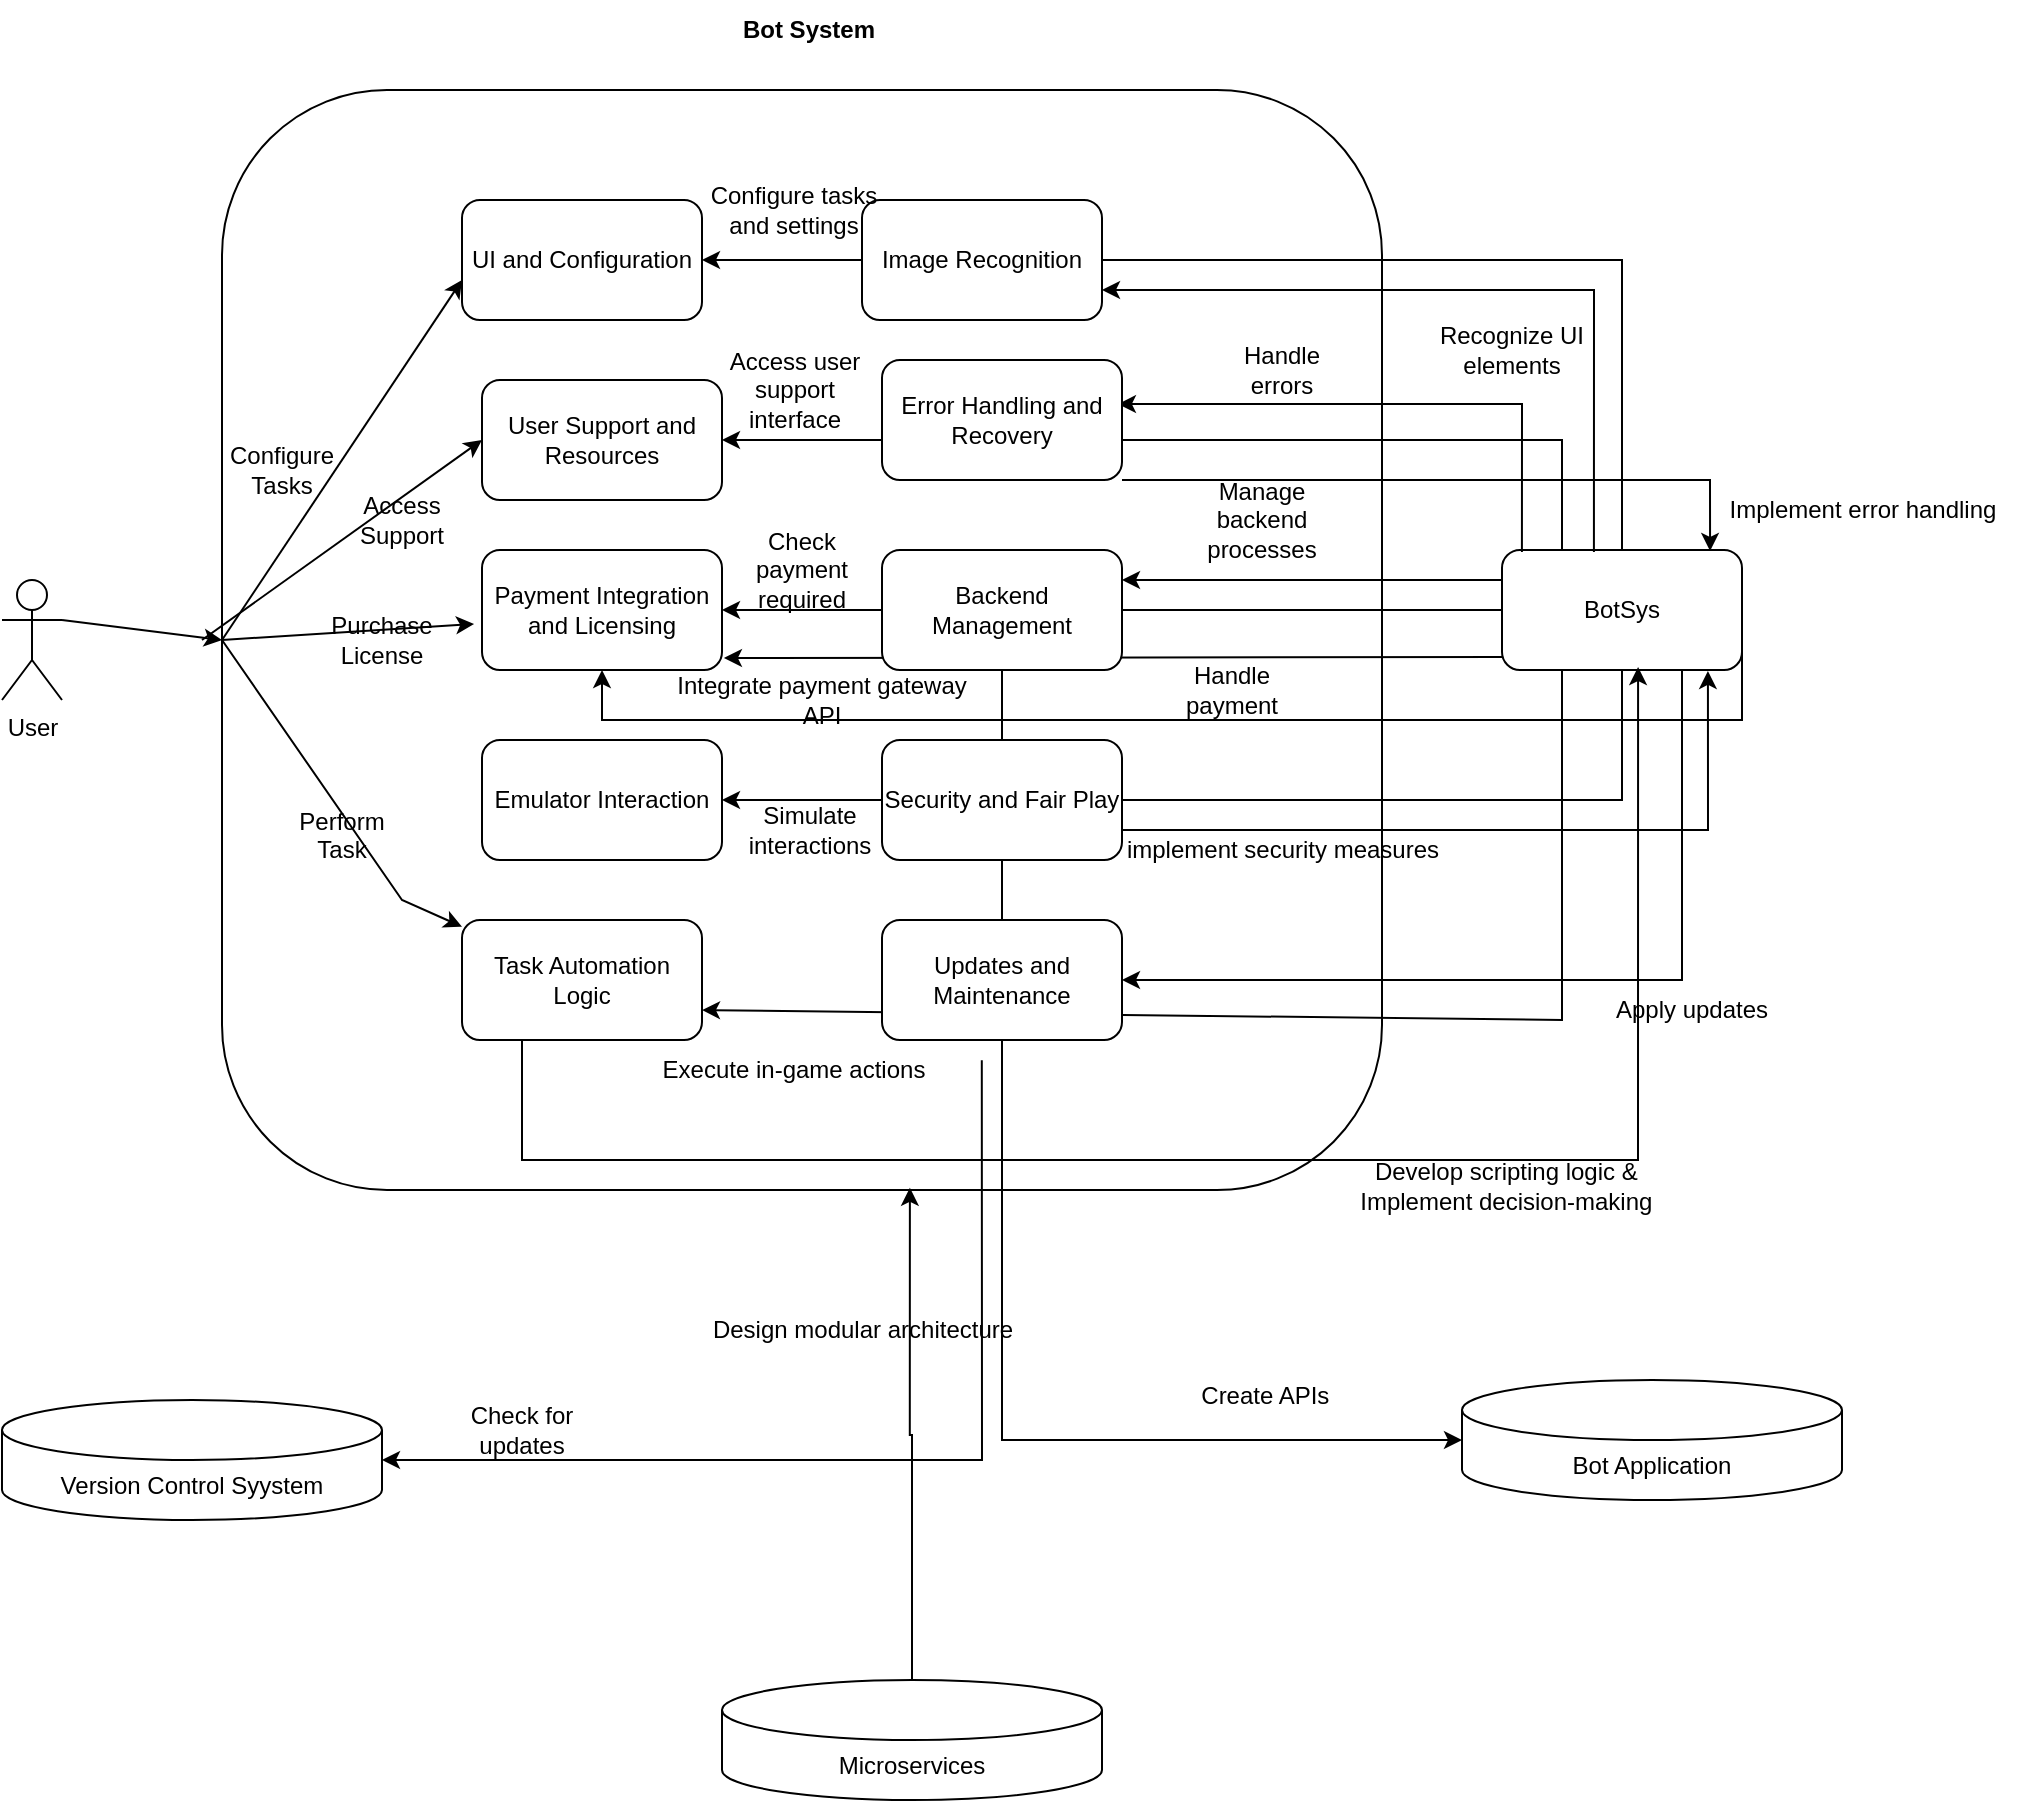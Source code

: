 <mxfile version="21.6.6" type="github">
  <diagram name="Page-1" id="Dqp-5Hm9qnmz3WRRqfo1">
    <mxGraphModel dx="1990" dy="1087" grid="1" gridSize="10" guides="1" tooltips="1" connect="1" arrows="1" fold="1" page="1" pageScale="1" pageWidth="850" pageHeight="1100" math="0" shadow="0">
      <root>
        <mxCell id="0" />
        <mxCell id="1" parent="0" />
        <mxCell id="OUmWpfD44DdJ5hgjWDVa-1" value="" style="rounded=1;whiteSpace=wrap;html=1;" vertex="1" parent="1">
          <mxGeometry x="170" y="45" width="580" height="550" as="geometry" />
        </mxCell>
        <mxCell id="OUmWpfD44DdJ5hgjWDVa-2" value="Payment Integration and Licensing" style="rounded=1;whiteSpace=wrap;html=1;" vertex="1" parent="1">
          <mxGeometry x="300" y="275" width="120" height="60" as="geometry" />
        </mxCell>
        <mxCell id="OUmWpfD44DdJ5hgjWDVa-4" value="Emulator Interaction" style="rounded=1;whiteSpace=wrap;html=1;" vertex="1" parent="1">
          <mxGeometry x="300" y="370" width="120" height="60" as="geometry" />
        </mxCell>
        <mxCell id="OUmWpfD44DdJ5hgjWDVa-6" value="UI and Configuration" style="rounded=1;whiteSpace=wrap;html=1;" vertex="1" parent="1">
          <mxGeometry x="290" y="100" width="120" height="60" as="geometry" />
        </mxCell>
        <mxCell id="OUmWpfD44DdJ5hgjWDVa-7" value="User Support and Resources" style="rounded=1;whiteSpace=wrap;html=1;" vertex="1" parent="1">
          <mxGeometry x="300" y="190" width="120" height="60" as="geometry" />
        </mxCell>
        <mxCell id="OUmWpfD44DdJ5hgjWDVa-14" value="&lt;b&gt;Bot System&lt;/b&gt;" style="text;html=1;strokeColor=none;fillColor=none;align=center;verticalAlign=middle;whiteSpace=wrap;rounded=0;" vertex="1" parent="1">
          <mxGeometry x="411.25" width="105" height="30" as="geometry" />
        </mxCell>
        <mxCell id="OUmWpfD44DdJ5hgjWDVa-15" value="User&lt;br&gt;" style="shape=umlActor;verticalLabelPosition=bottom;verticalAlign=top;html=1;" vertex="1" parent="1">
          <mxGeometry x="60" y="290" width="30" height="60" as="geometry" />
        </mxCell>
        <mxCell id="OUmWpfD44DdJ5hgjWDVa-20" value="Version Control Syystem" style="shape=cylinder3;whiteSpace=wrap;html=1;boundedLbl=1;backgroundOutline=1;size=15;" vertex="1" parent="1">
          <mxGeometry x="60" y="700" width="190" height="60" as="geometry" />
        </mxCell>
        <mxCell id="OUmWpfD44DdJ5hgjWDVa-94" style="edgeStyle=orthogonalEdgeStyle;rounded=0;orthogonalLoop=1;jettySize=auto;html=1;entryX=0.593;entryY=0.998;entryDx=0;entryDy=0;entryPerimeter=0;" edge="1" parent="1" source="OUmWpfD44DdJ5hgjWDVa-21" target="OUmWpfD44DdJ5hgjWDVa-1">
          <mxGeometry relative="1" as="geometry" />
        </mxCell>
        <mxCell id="OUmWpfD44DdJ5hgjWDVa-21" value="Microservices" style="shape=cylinder3;whiteSpace=wrap;html=1;boundedLbl=1;backgroundOutline=1;size=15;" vertex="1" parent="1">
          <mxGeometry x="420" y="840" width="190" height="60" as="geometry" />
        </mxCell>
        <mxCell id="OUmWpfD44DdJ5hgjWDVa-24" value="" style="endArrow=classic;html=1;rounded=0;exitX=0;exitY=0.5;exitDx=0;exitDy=0;" edge="1" parent="1" source="OUmWpfD44DdJ5hgjWDVa-1" target="OUmWpfD44DdJ5hgjWDVa-28">
          <mxGeometry width="50" height="50" relative="1" as="geometry">
            <mxPoint x="160" y="280" as="sourcePoint" />
            <mxPoint x="210" y="230" as="targetPoint" />
            <Array as="points">
              <mxPoint x="260" y="450" />
            </Array>
          </mxGeometry>
        </mxCell>
        <mxCell id="OUmWpfD44DdJ5hgjWDVa-25" value="" style="endArrow=classic;html=1;rounded=0;entryX=0;entryY=1;entryDx=0;entryDy=0;exitX=0;exitY=0.5;exitDx=0;exitDy=0;" edge="1" parent="1" source="OUmWpfD44DdJ5hgjWDVa-1">
          <mxGeometry width="50" height="50" relative="1" as="geometry">
            <mxPoint x="160" y="300" as="sourcePoint" />
            <mxPoint x="290" y="140" as="targetPoint" />
          </mxGeometry>
        </mxCell>
        <mxCell id="OUmWpfD44DdJ5hgjWDVa-26" value="" style="endArrow=classic;html=1;rounded=0;exitX=0;exitY=0.5;exitDx=0;exitDy=0;entryX=-0.033;entryY=0.617;entryDx=0;entryDy=0;entryPerimeter=0;" edge="1" parent="1" source="OUmWpfD44DdJ5hgjWDVa-1" target="OUmWpfD44DdJ5hgjWDVa-2">
          <mxGeometry width="50" height="50" relative="1" as="geometry">
            <mxPoint x="180" y="300" as="sourcePoint" />
            <mxPoint x="230" y="250" as="targetPoint" />
          </mxGeometry>
        </mxCell>
        <mxCell id="OUmWpfD44DdJ5hgjWDVa-27" value="" style="endArrow=classic;html=1;rounded=0;exitX=1;exitY=0.333;exitDx=0;exitDy=0;exitPerimeter=0;entryX=0;entryY=0.5;entryDx=0;entryDy=0;" edge="1" parent="1" source="OUmWpfD44DdJ5hgjWDVa-15" target="OUmWpfD44DdJ5hgjWDVa-1">
          <mxGeometry width="50" height="50" relative="1" as="geometry">
            <mxPoint x="190" y="310" as="sourcePoint" />
            <mxPoint x="240" y="260" as="targetPoint" />
          </mxGeometry>
        </mxCell>
        <mxCell id="OUmWpfD44DdJ5hgjWDVa-28" value="Task Automation Logic" style="rounded=1;whiteSpace=wrap;html=1;" vertex="1" parent="1">
          <mxGeometry x="290" y="460" width="120" height="60" as="geometry" />
        </mxCell>
        <mxCell id="OUmWpfD44DdJ5hgjWDVa-31" value="Configure Tasks" style="text;html=1;strokeColor=none;fillColor=none;align=center;verticalAlign=middle;whiteSpace=wrap;rounded=0;" vertex="1" parent="1">
          <mxGeometry x="170" y="220" width="60" height="30" as="geometry" />
        </mxCell>
        <mxCell id="OUmWpfD44DdJ5hgjWDVa-35" value="&lt;div&gt;Perform Task&lt;/div&gt;&lt;div&gt;&lt;br&gt;&lt;/div&gt;" style="text;html=1;strokeColor=none;fillColor=none;align=center;verticalAlign=middle;whiteSpace=wrap;rounded=0;" vertex="1" parent="1">
          <mxGeometry x="200" y="410" width="60" height="30" as="geometry" />
        </mxCell>
        <mxCell id="OUmWpfD44DdJ5hgjWDVa-36" value="" style="endArrow=classic;html=1;rounded=0;entryX=0;entryY=0.5;entryDx=0;entryDy=0;" edge="1" parent="1" target="OUmWpfD44DdJ5hgjWDVa-7">
          <mxGeometry width="50" height="50" relative="1" as="geometry">
            <mxPoint x="160" y="320" as="sourcePoint" />
            <mxPoint x="300" y="235" as="targetPoint" />
          </mxGeometry>
        </mxCell>
        <mxCell id="OUmWpfD44DdJ5hgjWDVa-33" value="Access Support" style="text;html=1;strokeColor=none;fillColor=none;align=center;verticalAlign=middle;whiteSpace=wrap;rounded=0;" vertex="1" parent="1">
          <mxGeometry x="230" y="245" width="60" height="30" as="geometry" />
        </mxCell>
        <mxCell id="OUmWpfD44DdJ5hgjWDVa-37" value="BotSys" style="rounded=1;whiteSpace=wrap;html=1;" vertex="1" parent="1">
          <mxGeometry x="810" y="275" width="120" height="60" as="geometry" />
        </mxCell>
        <mxCell id="OUmWpfD44DdJ5hgjWDVa-38" value="" style="endArrow=classic;html=1;rounded=0;entryX=1;entryY=0.5;entryDx=0;entryDy=0;entryPerimeter=0;exitX=0.655;exitY=0.882;exitDx=0;exitDy=0;exitPerimeter=0;" edge="1" parent="1" source="OUmWpfD44DdJ5hgjWDVa-1" target="OUmWpfD44DdJ5hgjWDVa-20">
          <mxGeometry width="50" height="50" relative="1" as="geometry">
            <mxPoint x="530" y="530" as="sourcePoint" />
            <mxPoint x="450" y="710" as="targetPoint" />
            <Array as="points">
              <mxPoint x="550" y="730" />
            </Array>
          </mxGeometry>
        </mxCell>
        <mxCell id="OUmWpfD44DdJ5hgjWDVa-39" value="Check for updates" style="text;html=1;strokeColor=none;fillColor=none;align=center;verticalAlign=middle;whiteSpace=wrap;rounded=0;" vertex="1" parent="1">
          <mxGeometry x="290" y="700" width="60" height="30" as="geometry" />
        </mxCell>
        <mxCell id="OUmWpfD44DdJ5hgjWDVa-45" value="" style="endArrow=classic;html=1;rounded=0;exitX=0.5;exitY=0;exitDx=0;exitDy=0;entryX=1;entryY=0.5;entryDx=0;entryDy=0;" edge="1" parent="1" source="OUmWpfD44DdJ5hgjWDVa-37" target="OUmWpfD44DdJ5hgjWDVa-6">
          <mxGeometry width="50" height="50" relative="1" as="geometry">
            <mxPoint x="810" y="270" as="sourcePoint" />
            <mxPoint x="430" y="130" as="targetPoint" />
            <Array as="points">
              <mxPoint x="870" y="130" />
            </Array>
          </mxGeometry>
        </mxCell>
        <mxCell id="OUmWpfD44DdJ5hgjWDVa-46" value="" style="endArrow=classic;html=1;rounded=0;exitX=0.25;exitY=0;exitDx=0;exitDy=0;entryX=1;entryY=0.5;entryDx=0;entryDy=0;" edge="1" parent="1" source="OUmWpfD44DdJ5hgjWDVa-37" target="OUmWpfD44DdJ5hgjWDVa-7">
          <mxGeometry width="50" height="50" relative="1" as="geometry">
            <mxPoint x="880" y="560" as="sourcePoint" />
            <mxPoint x="930" y="510" as="targetPoint" />
            <Array as="points">
              <mxPoint x="840" y="220" />
            </Array>
          </mxGeometry>
        </mxCell>
        <mxCell id="OUmWpfD44DdJ5hgjWDVa-47" value="" style="endArrow=classic;html=1;rounded=0;exitX=0.383;exitY=0.017;exitDx=0;exitDy=0;exitPerimeter=0;entryX=1;entryY=0.75;entryDx=0;entryDy=0;" edge="1" parent="1" source="OUmWpfD44DdJ5hgjWDVa-37" target="OUmWpfD44DdJ5hgjWDVa-5">
          <mxGeometry width="50" height="50" relative="1" as="geometry">
            <mxPoint x="890" y="570" as="sourcePoint" />
            <mxPoint x="940" y="520" as="targetPoint" />
            <Array as="points">
              <mxPoint x="856" y="145" />
            </Array>
          </mxGeometry>
        </mxCell>
        <mxCell id="OUmWpfD44DdJ5hgjWDVa-48" value="" style="endArrow=classic;html=1;rounded=0;exitX=0;exitY=0.5;exitDx=0;exitDy=0;entryX=1;entryY=0.5;entryDx=0;entryDy=0;" edge="1" parent="1" source="OUmWpfD44DdJ5hgjWDVa-37" target="OUmWpfD44DdJ5hgjWDVa-2">
          <mxGeometry width="50" height="50" relative="1" as="geometry">
            <mxPoint x="900" y="580" as="sourcePoint" />
            <mxPoint x="950" y="530" as="targetPoint" />
          </mxGeometry>
        </mxCell>
        <mxCell id="OUmWpfD44DdJ5hgjWDVa-49" value="" style="endArrow=classic;html=1;rounded=0;exitX=0;exitY=0.892;exitDx=0;exitDy=0;exitPerimeter=0;entryX=1.008;entryY=0.9;entryDx=0;entryDy=0;entryPerimeter=0;" edge="1" parent="1" source="OUmWpfD44DdJ5hgjWDVa-37" target="OUmWpfD44DdJ5hgjWDVa-2">
          <mxGeometry width="50" height="50" relative="1" as="geometry">
            <mxPoint x="810" y="317.5" as="sourcePoint" />
            <mxPoint x="430" y="330" as="targetPoint" />
          </mxGeometry>
        </mxCell>
        <mxCell id="OUmWpfD44DdJ5hgjWDVa-50" value="" style="endArrow=classic;html=1;rounded=0;exitX=1;exitY=0.5;exitDx=0;exitDy=0;entryX=0.5;entryY=1;entryDx=0;entryDy=0;" edge="1" parent="1" source="OUmWpfD44DdJ5hgjWDVa-37" target="OUmWpfD44DdJ5hgjWDVa-2">
          <mxGeometry width="50" height="50" relative="1" as="geometry">
            <mxPoint x="920" y="600" as="sourcePoint" />
            <mxPoint x="970" y="550" as="targetPoint" />
            <Array as="points">
              <mxPoint x="930" y="360" />
              <mxPoint x="540" y="360" />
              <mxPoint x="360" y="360" />
            </Array>
          </mxGeometry>
        </mxCell>
        <mxCell id="OUmWpfD44DdJ5hgjWDVa-51" value="" style="endArrow=classic;html=1;rounded=0;exitX=0.5;exitY=1;exitDx=0;exitDy=0;entryX=1;entryY=0.5;entryDx=0;entryDy=0;" edge="1" parent="1" source="OUmWpfD44DdJ5hgjWDVa-37" target="OUmWpfD44DdJ5hgjWDVa-4">
          <mxGeometry width="50" height="50" relative="1" as="geometry">
            <mxPoint x="930" y="610" as="sourcePoint" />
            <mxPoint x="990" y="520" as="targetPoint" />
            <Array as="points">
              <mxPoint x="870" y="400" />
            </Array>
          </mxGeometry>
        </mxCell>
        <mxCell id="OUmWpfD44DdJ5hgjWDVa-52" value="" style="endArrow=classic;html=1;rounded=0;exitX=0.25;exitY=1;exitDx=0;exitDy=0;entryX=1;entryY=0.75;entryDx=0;entryDy=0;" edge="1" parent="1" source="OUmWpfD44DdJ5hgjWDVa-37" target="OUmWpfD44DdJ5hgjWDVa-28">
          <mxGeometry width="50" height="50" relative="1" as="geometry">
            <mxPoint x="940" y="620" as="sourcePoint" />
            <mxPoint x="990" y="570" as="targetPoint" />
            <Array as="points">
              <mxPoint x="840" y="510" />
            </Array>
          </mxGeometry>
        </mxCell>
        <mxCell id="OUmWpfD44DdJ5hgjWDVa-53" value="" style="endArrow=classic;html=1;rounded=0;exitX=0.083;exitY=0.017;exitDx=0;exitDy=0;exitPerimeter=0;entryX=0.983;entryY=0.367;entryDx=0;entryDy=0;entryPerimeter=0;" edge="1" parent="1" source="OUmWpfD44DdJ5hgjWDVa-37" target="OUmWpfD44DdJ5hgjWDVa-9">
          <mxGeometry width="50" height="50" relative="1" as="geometry">
            <mxPoint x="950" y="630" as="sourcePoint" />
            <mxPoint x="1000" y="580" as="targetPoint" />
            <Array as="points">
              <mxPoint x="820" y="202" />
            </Array>
          </mxGeometry>
        </mxCell>
        <mxCell id="OUmWpfD44DdJ5hgjWDVa-54" value="" style="endArrow=classic;html=1;rounded=0;exitX=0;exitY=0.25;exitDx=0;exitDy=0;entryX=1;entryY=0.25;entryDx=0;entryDy=0;" edge="1" parent="1" source="OUmWpfD44DdJ5hgjWDVa-37" target="OUmWpfD44DdJ5hgjWDVa-11">
          <mxGeometry width="50" height="50" relative="1" as="geometry">
            <mxPoint x="960" y="640" as="sourcePoint" />
            <mxPoint x="1010" y="590" as="targetPoint" />
          </mxGeometry>
        </mxCell>
        <mxCell id="OUmWpfD44DdJ5hgjWDVa-55" value="" style="endArrow=classic;html=1;rounded=0;exitX=0.75;exitY=1;exitDx=0;exitDy=0;entryX=1;entryY=0.5;entryDx=0;entryDy=0;" edge="1" parent="1" source="OUmWpfD44DdJ5hgjWDVa-37" target="OUmWpfD44DdJ5hgjWDVa-13">
          <mxGeometry width="50" height="50" relative="1" as="geometry">
            <mxPoint x="970" y="650" as="sourcePoint" />
            <mxPoint x="1020" y="600" as="targetPoint" />
            <Array as="points">
              <mxPoint x="900" y="490" />
            </Array>
          </mxGeometry>
        </mxCell>
        <mxCell id="OUmWpfD44DdJ5hgjWDVa-5" value="Image Recognition" style="rounded=1;whiteSpace=wrap;html=1;labelBackgroundColor=default;" vertex="1" parent="1">
          <mxGeometry x="490" y="100" width="120" height="60" as="geometry" />
        </mxCell>
        <mxCell id="OUmWpfD44DdJ5hgjWDVa-34" value="Purchase License" style="text;html=1;strokeColor=none;fillColor=none;align=center;verticalAlign=middle;whiteSpace=wrap;rounded=0;" vertex="1" parent="1">
          <mxGeometry x="220" y="305" width="60" height="30" as="geometry" />
        </mxCell>
        <mxCell id="OUmWpfD44DdJ5hgjWDVa-9" value="Error Handling and Recovery" style="rounded=1;whiteSpace=wrap;html=1;" vertex="1" parent="1">
          <mxGeometry x="500" y="180" width="120" height="60" as="geometry" />
        </mxCell>
        <mxCell id="OUmWpfD44DdJ5hgjWDVa-11" value="Backend Management" style="rounded=1;whiteSpace=wrap;html=1;" vertex="1" parent="1">
          <mxGeometry x="500" y="275" width="120" height="60" as="geometry" />
        </mxCell>
        <mxCell id="OUmWpfD44DdJ5hgjWDVa-60" value=" Handle payment" style="text;html=1;strokeColor=none;fillColor=none;align=center;verticalAlign=middle;whiteSpace=wrap;rounded=0;" vertex="1" parent="1">
          <mxGeometry x="640" y="330" width="70" height="30" as="geometry" />
        </mxCell>
        <mxCell id="OUmWpfD44DdJ5hgjWDVa-61" value="Integrate payment gateway API" style="text;html=1;strokeColor=none;fillColor=none;align=center;verticalAlign=middle;whiteSpace=wrap;rounded=0;" vertex="1" parent="1">
          <mxGeometry x="390" y="335" width="160" height="30" as="geometry" />
        </mxCell>
        <mxCell id="OUmWpfD44DdJ5hgjWDVa-62" value="Execute in-game actions" style="text;html=1;strokeColor=none;fillColor=none;align=center;verticalAlign=middle;whiteSpace=wrap;rounded=0;" vertex="1" parent="1">
          <mxGeometry x="381.25" y="520" width="150" height="30" as="geometry" />
        </mxCell>
        <mxCell id="OUmWpfD44DdJ5hgjWDVa-63" value="Simulate interactions" style="text;html=1;strokeColor=none;fillColor=none;align=center;verticalAlign=middle;whiteSpace=wrap;rounded=0;" vertex="1" parent="1">
          <mxGeometry x="408.75" y="400" width="110" height="30" as="geometry" />
        </mxCell>
        <mxCell id="OUmWpfD44DdJ5hgjWDVa-64" value="Apply updates" style="text;html=1;strokeColor=none;fillColor=none;align=center;verticalAlign=middle;whiteSpace=wrap;rounded=0;" vertex="1" parent="1">
          <mxGeometry x="850" y="490" width="110" height="30" as="geometry" />
        </mxCell>
        <mxCell id="OUmWpfD44DdJ5hgjWDVa-67" value="Access user support interface" style="text;html=1;strokeColor=none;fillColor=none;align=center;verticalAlign=middle;whiteSpace=wrap;rounded=0;" vertex="1" parent="1">
          <mxGeometry x="420" y="180" width="72.5" height="30" as="geometry" />
        </mxCell>
        <mxCell id="OUmWpfD44DdJ5hgjWDVa-68" value="Handle errors" style="text;html=1;strokeColor=none;fillColor=none;align=center;verticalAlign=middle;whiteSpace=wrap;rounded=0;" vertex="1" parent="1">
          <mxGeometry x="670" y="170" width="60" height="30" as="geometry" />
        </mxCell>
        <mxCell id="OUmWpfD44DdJ5hgjWDVa-69" value="Check payment required" style="text;html=1;strokeColor=none;fillColor=none;align=center;verticalAlign=middle;whiteSpace=wrap;rounded=0;" vertex="1" parent="1">
          <mxGeometry x="420" y="270" width="80" height="30" as="geometry" />
        </mxCell>
        <mxCell id="OUmWpfD44DdJ5hgjWDVa-71" value="Recognize UI elements" style="text;html=1;strokeColor=none;fillColor=none;align=center;verticalAlign=middle;whiteSpace=wrap;rounded=0;" vertex="1" parent="1">
          <mxGeometry x="770" y="160" width="90" height="30" as="geometry" />
        </mxCell>
        <mxCell id="OUmWpfD44DdJ5hgjWDVa-72" value="Configure tasks and settings" style="text;html=1;strokeColor=none;fillColor=none;align=center;verticalAlign=middle;whiteSpace=wrap;rounded=0;" vertex="1" parent="1">
          <mxGeometry x="411.25" y="90" width="90" height="30" as="geometry" />
        </mxCell>
        <mxCell id="OUmWpfD44DdJ5hgjWDVa-59" value="Manage backend processes" style="text;html=1;strokeColor=none;fillColor=none;align=center;verticalAlign=middle;whiteSpace=wrap;rounded=0;" vertex="1" parent="1">
          <mxGeometry x="650" y="245" width="80" height="30" as="geometry" />
        </mxCell>
        <mxCell id="OUmWpfD44DdJ5hgjWDVa-80" value="Bot Application" style="shape=cylinder3;whiteSpace=wrap;html=1;boundedLbl=1;backgroundOutline=1;size=15;" vertex="1" parent="1">
          <mxGeometry x="790" y="690" width="190" height="60" as="geometry" />
        </mxCell>
        <mxCell id="OUmWpfD44DdJ5hgjWDVa-81" value="" style="endArrow=classic;html=1;rounded=0;entryX=0;entryY=0.5;entryDx=0;entryDy=0;exitX=0.5;exitY=1;exitDx=0;exitDy=0;entryPerimeter=0;" edge="1" parent="1" source="OUmWpfD44DdJ5hgjWDVa-11" target="OUmWpfD44DdJ5hgjWDVa-80">
          <mxGeometry width="50" height="50" relative="1" as="geometry">
            <mxPoint x="810" y="710" as="sourcePoint" />
            <mxPoint x="590" y="350" as="targetPoint" />
            <Array as="points">
              <mxPoint x="560" y="720" />
            </Array>
          </mxGeometry>
        </mxCell>
        <mxCell id="OUmWpfD44DdJ5hgjWDVa-13" value="Updates and Maintenance" style="rounded=1;whiteSpace=wrap;html=1;" vertex="1" parent="1">
          <mxGeometry x="500" y="460" width="120" height="60" as="geometry" />
        </mxCell>
        <mxCell id="OUmWpfD44DdJ5hgjWDVa-10" value="Security and Fair Play" style="rounded=1;whiteSpace=wrap;html=1;" vertex="1" parent="1">
          <mxGeometry x="500" y="370" width="120" height="60" as="geometry" />
        </mxCell>
        <mxCell id="OUmWpfD44DdJ5hgjWDVa-83" value="&amp;nbsp;Create APIs &lt;br&gt;&amp;nbsp;" style="text;html=1;strokeColor=none;fillColor=none;align=center;verticalAlign=middle;whiteSpace=wrap;rounded=0;" vertex="1" parent="1">
          <mxGeometry x="640" y="690" width="100" height="30" as="geometry" />
        </mxCell>
        <mxCell id="OUmWpfD44DdJ5hgjWDVa-84" value="" style="endArrow=classic;html=1;rounded=0;exitX=0.25;exitY=1;exitDx=0;exitDy=0;entryX=0.567;entryY=0.975;entryDx=0;entryDy=0;entryPerimeter=0;" edge="1" parent="1" source="OUmWpfD44DdJ5hgjWDVa-28" target="OUmWpfD44DdJ5hgjWDVa-37">
          <mxGeometry width="50" height="50" relative="1" as="geometry">
            <mxPoint x="400" y="510" as="sourcePoint" />
            <mxPoint x="900" y="580" as="targetPoint" />
            <Array as="points">
              <mxPoint x="320" y="580" />
              <mxPoint x="878" y="580" />
            </Array>
          </mxGeometry>
        </mxCell>
        <mxCell id="OUmWpfD44DdJ5hgjWDVa-85" value="&amp;nbsp;Develop scripting logic &amp;amp;&lt;br&gt;&amp;nbsp;Implement decision-making&lt;br&gt;" style="text;html=1;align=center;verticalAlign=middle;resizable=0;points=[];autosize=1;strokeColor=none;fillColor=none;" vertex="1" parent="1">
          <mxGeometry x="725" y="573" width="170" height="40" as="geometry" />
        </mxCell>
        <mxCell id="OUmWpfD44DdJ5hgjWDVa-86" value="" style="endArrow=classic;html=1;rounded=0;entryX=0.867;entryY=0.008;entryDx=0;entryDy=0;entryPerimeter=0;exitX=1;exitY=1;exitDx=0;exitDy=0;" edge="1" parent="1" source="OUmWpfD44DdJ5hgjWDVa-9" target="OUmWpfD44DdJ5hgjWDVa-37">
          <mxGeometry width="50" height="50" relative="1" as="geometry">
            <mxPoint x="460" y="370" as="sourcePoint" />
            <mxPoint x="510" y="320" as="targetPoint" />
            <Array as="points">
              <mxPoint x="914" y="240" />
            </Array>
          </mxGeometry>
        </mxCell>
        <mxCell id="OUmWpfD44DdJ5hgjWDVa-87" value="" style="endArrow=classic;html=1;rounded=0;entryX=0.858;entryY=1.008;entryDx=0;entryDy=0;entryPerimeter=0;exitX=1;exitY=0.75;exitDx=0;exitDy=0;" edge="1" parent="1" source="OUmWpfD44DdJ5hgjWDVa-10" target="OUmWpfD44DdJ5hgjWDVa-37">
          <mxGeometry width="50" height="50" relative="1" as="geometry">
            <mxPoint x="1010" y="660" as="sourcePoint" />
            <mxPoint x="1060" y="610" as="targetPoint" />
            <Array as="points">
              <mxPoint x="913" y="415" />
            </Array>
          </mxGeometry>
        </mxCell>
        <mxCell id="OUmWpfD44DdJ5hgjWDVa-88" value="Implement error handling" style="text;html=1;align=center;verticalAlign=middle;resizable=0;points=[];autosize=1;strokeColor=none;fillColor=none;" vertex="1" parent="1">
          <mxGeometry x="910" y="240" width="160" height="30" as="geometry" />
        </mxCell>
        <mxCell id="OUmWpfD44DdJ5hgjWDVa-89" value="implement security measures" style="text;html=1;align=center;verticalAlign=middle;resizable=0;points=[];autosize=1;strokeColor=none;fillColor=none;" vertex="1" parent="1">
          <mxGeometry x="610" y="410" width="180" height="30" as="geometry" />
        </mxCell>
        <mxCell id="OUmWpfD44DdJ5hgjWDVa-95" value=" Design modular architecture" style="text;html=1;align=center;verticalAlign=middle;resizable=0;points=[];autosize=1;strokeColor=none;fillColor=none;" vertex="1" parent="1">
          <mxGeometry x="405" y="650" width="170" height="30" as="geometry" />
        </mxCell>
      </root>
    </mxGraphModel>
  </diagram>
</mxfile>
